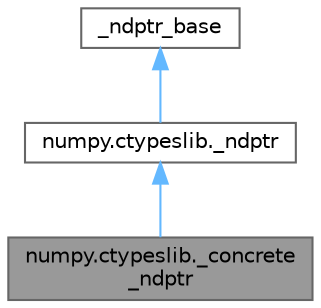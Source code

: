 digraph "numpy.ctypeslib._concrete_ndptr"
{
 // LATEX_PDF_SIZE
  bgcolor="transparent";
  edge [fontname=Helvetica,fontsize=10,labelfontname=Helvetica,labelfontsize=10];
  node [fontname=Helvetica,fontsize=10,shape=box,height=0.2,width=0.4];
  Node1 [id="Node000001",label="numpy.ctypeslib._concrete\l_ndptr",height=0.2,width=0.4,color="gray40", fillcolor="grey60", style="filled", fontcolor="black",tooltip=" "];
  Node2 -> Node1 [id="edge3_Node000001_Node000002",dir="back",color="steelblue1",style="solid",tooltip=" "];
  Node2 [id="Node000002",label="numpy.ctypeslib._ndptr",height=0.2,width=0.4,color="gray40", fillcolor="white", style="filled",URL="$classnumpy_1_1ctypeslib_1_1__ndptr.html",tooltip=" "];
  Node3 -> Node2 [id="edge4_Node000002_Node000003",dir="back",color="steelblue1",style="solid",tooltip=" "];
  Node3 [id="Node000003",label="_ndptr_base",height=0.2,width=0.4,color="gray40", fillcolor="white", style="filled",tooltip=" "];
}
